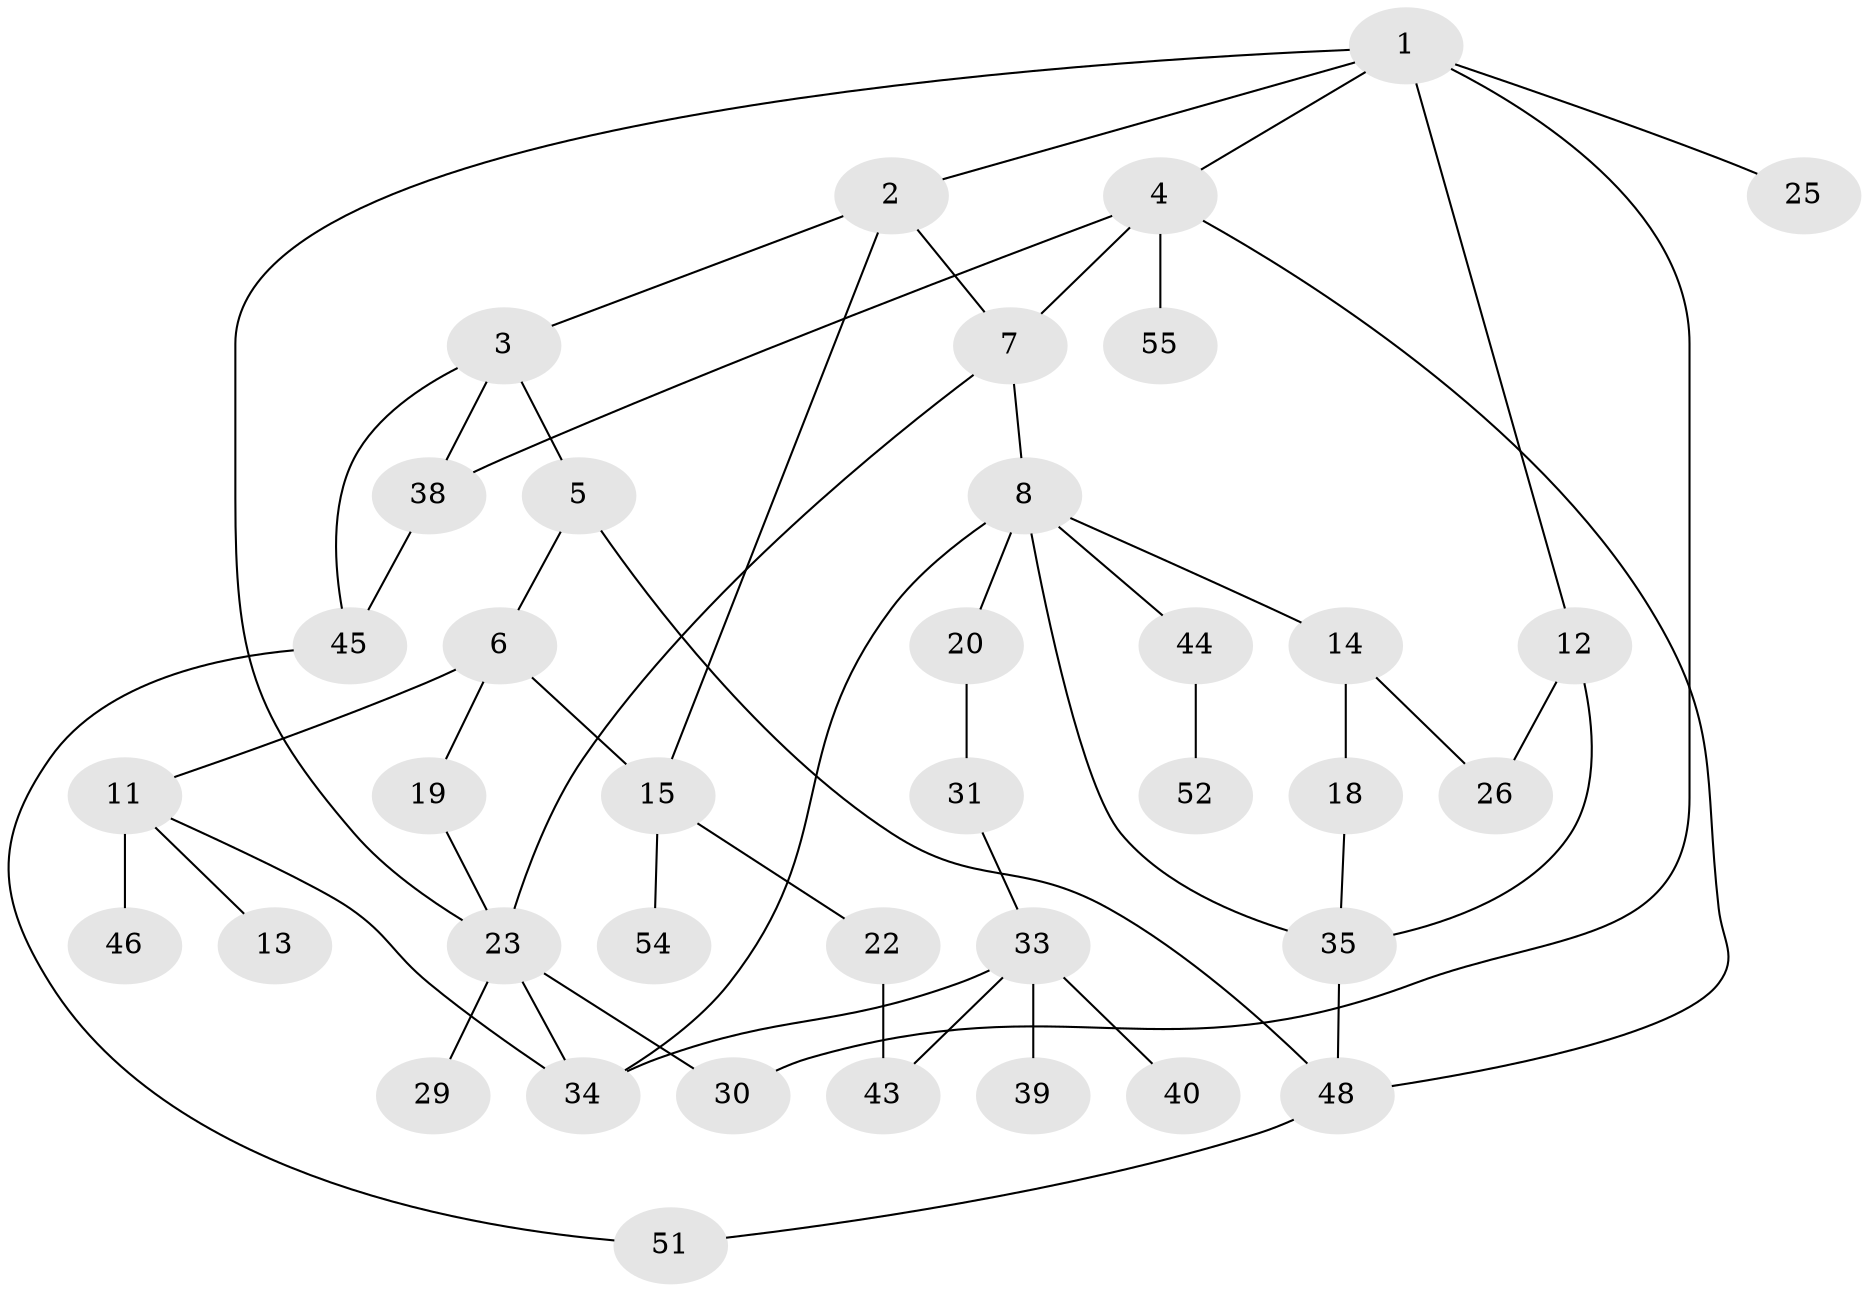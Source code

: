 // original degree distribution, {6: 0.01818181818181818, 4: 0.2, 3: 0.21818181818181817, 5: 0.03636363636363636, 2: 0.3090909090909091, 1: 0.21818181818181817}
// Generated by graph-tools (version 1.1) at 2025/10/02/27/25 16:10:53]
// undirected, 38 vertices, 54 edges
graph export_dot {
graph [start="1"]
  node [color=gray90,style=filled];
  1 [super="+24"];
  2 [super="+16"];
  3 [super="+36"];
  4 [super="+9"];
  5;
  6;
  7 [super="+41"];
  8 [super="+10"];
  11 [super="+17"];
  12 [super="+53"];
  13 [super="+28"];
  14;
  15 [super="+21"];
  18 [super="+42"];
  19 [super="+32"];
  20;
  22;
  23 [super="+27"];
  25;
  26;
  29;
  30;
  31;
  33 [super="+37"];
  34 [super="+50"];
  35;
  38;
  39;
  40;
  43 [super="+47"];
  44;
  45;
  46;
  48 [super="+49"];
  51;
  52;
  54;
  55;
  1 -- 2;
  1 -- 4;
  1 -- 12;
  1 -- 25;
  1 -- 30;
  1 -- 23;
  2 -- 3;
  2 -- 7;
  2 -- 15;
  3 -- 5;
  3 -- 45;
  3 -- 38;
  4 -- 7;
  4 -- 55;
  4 -- 48;
  4 -- 38;
  5 -- 6;
  5 -- 48;
  6 -- 11;
  6 -- 15;
  6 -- 19;
  7 -- 8;
  7 -- 23;
  8 -- 35;
  8 -- 34;
  8 -- 20;
  8 -- 44;
  8 -- 14;
  11 -- 13;
  11 -- 34;
  11 -- 46;
  12 -- 35;
  12 -- 26;
  14 -- 18;
  14 -- 26;
  15 -- 54;
  15 -- 22;
  18 -- 35;
  19 -- 23;
  20 -- 31;
  22 -- 43;
  23 -- 29;
  23 -- 34;
  23 -- 30;
  31 -- 33;
  33 -- 43;
  33 -- 40;
  33 -- 34;
  33 -- 39;
  35 -- 48;
  38 -- 45;
  44 -- 52;
  45 -- 51;
  48 -- 51;
}
